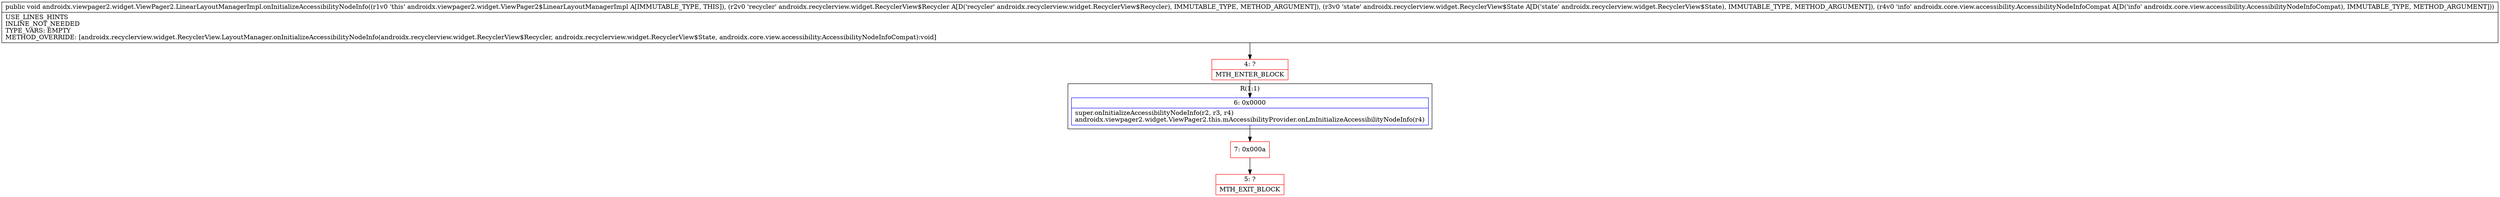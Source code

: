 digraph "CFG forandroidx.viewpager2.widget.ViewPager2.LinearLayoutManagerImpl.onInitializeAccessibilityNodeInfo(Landroidx\/recyclerview\/widget\/RecyclerView$Recycler;Landroidx\/recyclerview\/widget\/RecyclerView$State;Landroidx\/core\/view\/accessibility\/AccessibilityNodeInfoCompat;)V" {
subgraph cluster_Region_1933516217 {
label = "R(1:1)";
node [shape=record,color=blue];
Node_6 [shape=record,label="{6\:\ 0x0000|super.onInitializeAccessibilityNodeInfo(r2, r3, r4)\landroidx.viewpager2.widget.ViewPager2.this.mAccessibilityProvider.onLmInitializeAccessibilityNodeInfo(r4)\l}"];
}
Node_4 [shape=record,color=red,label="{4\:\ ?|MTH_ENTER_BLOCK\l}"];
Node_7 [shape=record,color=red,label="{7\:\ 0x000a}"];
Node_5 [shape=record,color=red,label="{5\:\ ?|MTH_EXIT_BLOCK\l}"];
MethodNode[shape=record,label="{public void androidx.viewpager2.widget.ViewPager2.LinearLayoutManagerImpl.onInitializeAccessibilityNodeInfo((r1v0 'this' androidx.viewpager2.widget.ViewPager2$LinearLayoutManagerImpl A[IMMUTABLE_TYPE, THIS]), (r2v0 'recycler' androidx.recyclerview.widget.RecyclerView$Recycler A[D('recycler' androidx.recyclerview.widget.RecyclerView$Recycler), IMMUTABLE_TYPE, METHOD_ARGUMENT]), (r3v0 'state' androidx.recyclerview.widget.RecyclerView$State A[D('state' androidx.recyclerview.widget.RecyclerView$State), IMMUTABLE_TYPE, METHOD_ARGUMENT]), (r4v0 'info' androidx.core.view.accessibility.AccessibilityNodeInfoCompat A[D('info' androidx.core.view.accessibility.AccessibilityNodeInfoCompat), IMMUTABLE_TYPE, METHOD_ARGUMENT]))  | USE_LINES_HINTS\lINLINE_NOT_NEEDED\lTYPE_VARS: EMPTY\lMETHOD_OVERRIDE: [androidx.recyclerview.widget.RecyclerView.LayoutManager.onInitializeAccessibilityNodeInfo(androidx.recyclerview.widget.RecyclerView$Recycler, androidx.recyclerview.widget.RecyclerView$State, androidx.core.view.accessibility.AccessibilityNodeInfoCompat):void]\l}"];
MethodNode -> Node_4;Node_6 -> Node_7;
Node_4 -> Node_6;
Node_7 -> Node_5;
}

